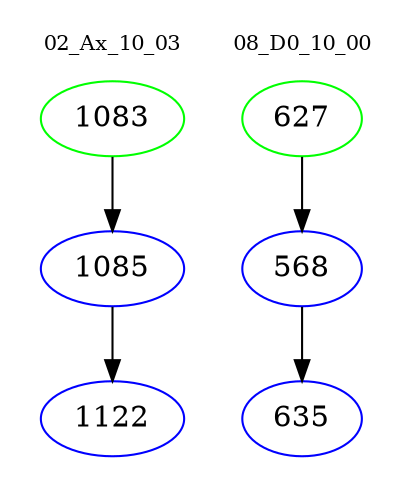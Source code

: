 digraph{
subgraph cluster_0 {
color = white
label = "02_Ax_10_03";
fontsize=10;
T0_1083 [label="1083", color="green"]
T0_1083 -> T0_1085 [color="black"]
T0_1085 [label="1085", color="blue"]
T0_1085 -> T0_1122 [color="black"]
T0_1122 [label="1122", color="blue"]
}
subgraph cluster_1 {
color = white
label = "08_D0_10_00";
fontsize=10;
T1_627 [label="627", color="green"]
T1_627 -> T1_568 [color="black"]
T1_568 [label="568", color="blue"]
T1_568 -> T1_635 [color="black"]
T1_635 [label="635", color="blue"]
}
}
